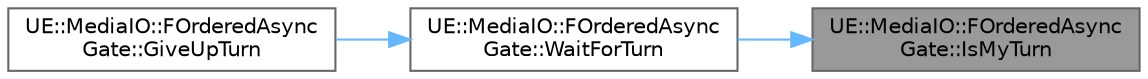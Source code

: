 digraph "UE::MediaIO::FOrderedAsyncGate::IsMyTurn"
{
 // INTERACTIVE_SVG=YES
 // LATEX_PDF_SIZE
  bgcolor="transparent";
  edge [fontname=Helvetica,fontsize=10,labelfontname=Helvetica,labelfontsize=10];
  node [fontname=Helvetica,fontsize=10,shape=box,height=0.2,width=0.4];
  rankdir="RL";
  Node1 [id="Node000001",label="UE::MediaIO::FOrderedAsync\lGate::IsMyTurn",height=0.2,width=0.4,color="gray40", fillcolor="grey60", style="filled", fontcolor="black",tooltip="Returns true if it is the turn of the given number."];
  Node1 -> Node2 [id="edge1_Node000001_Node000002",dir="back",color="steelblue1",style="solid",tooltip=" "];
  Node2 [id="Node000002",label="UE::MediaIO::FOrderedAsync\lGate::WaitForTurn",height=0.2,width=0.4,color="grey40", fillcolor="white", style="filled",URL="$d4/dff/classUE_1_1MediaIO_1_1FOrderedAsyncGate.html#ad6aeaab51e62da4bc277a5d985d0a632",tooltip="This function will block until it is the turn of the given number to execute."];
  Node2 -> Node3 [id="edge2_Node000002_Node000003",dir="back",color="steelblue1",style="solid",tooltip=" "];
  Node3 [id="Node000003",label="UE::MediaIO::FOrderedAsync\lGate::GiveUpTurn",height=0.2,width=0.4,color="grey40", fillcolor="white", style="filled",URL="$d4/dff/classUE_1_1MediaIO_1_1FOrderedAsyncGate.html#a713c5a3d832a0c48a7db7c096f699217",tooltip="Call this function when you are ready to give up your turn."];
}
